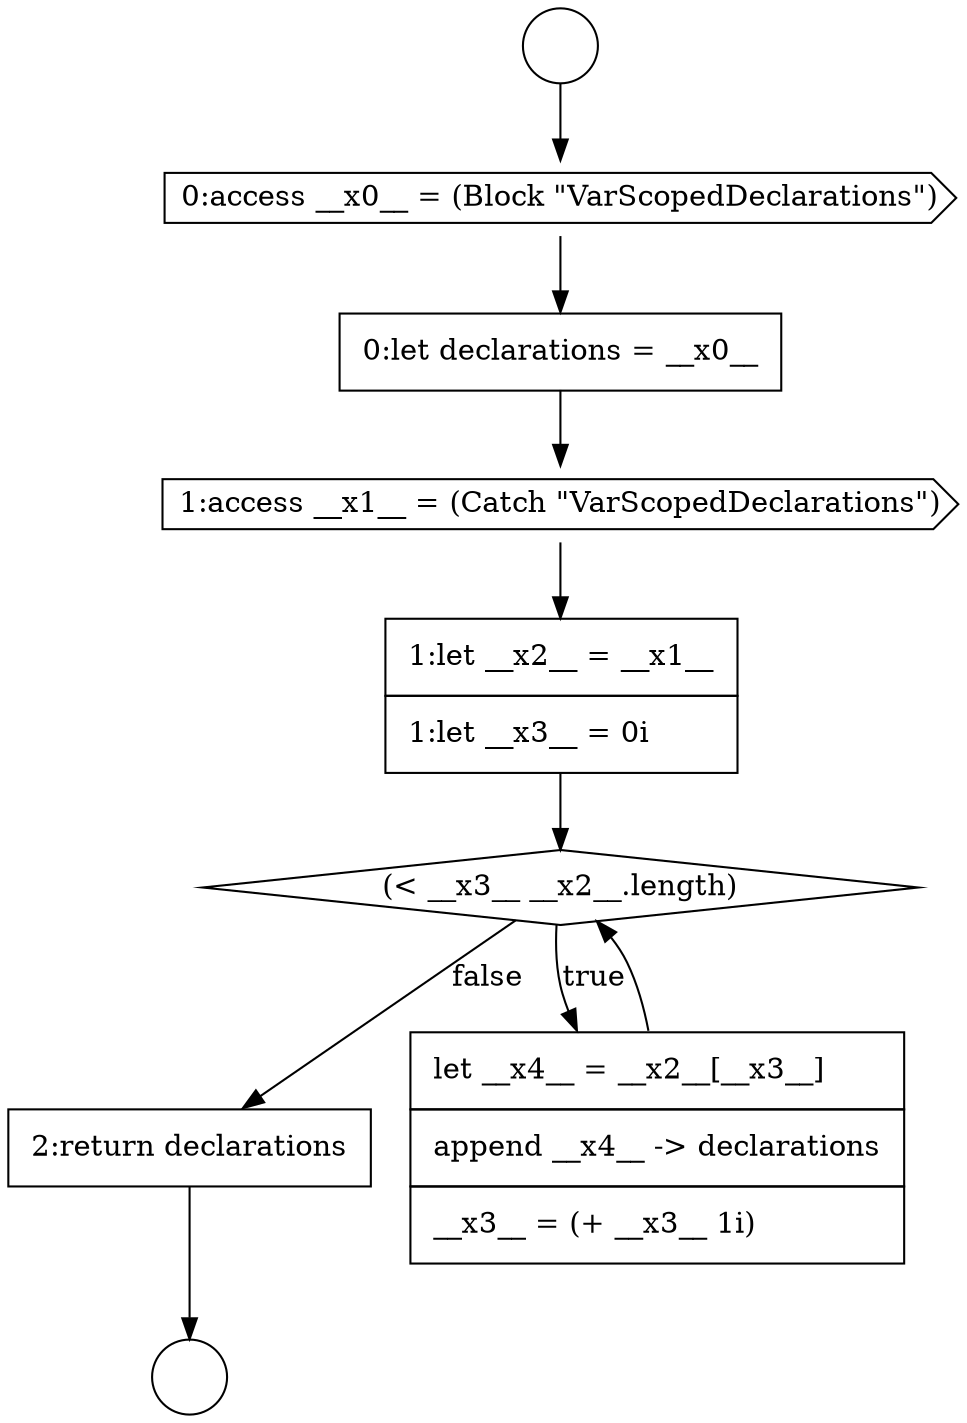 digraph {
  node8141 [shape=cds, label=<<font color="black">1:access __x1__ = (Catch &quot;VarScopedDeclarations&quot;)</font>> color="black" fillcolor="white" style=filled]
  node8145 [shape=none, margin=0, label=<<font color="black">
    <table border="0" cellborder="1" cellspacing="0" cellpadding="10">
      <tr><td align="left">2:return declarations</td></tr>
    </table>
  </font>> color="black" fillcolor="white" style=filled]
  node8138 [shape=circle label=" " color="black" fillcolor="white" style=filled]
  node8139 [shape=cds, label=<<font color="black">0:access __x0__ = (Block &quot;VarScopedDeclarations&quot;)</font>> color="black" fillcolor="white" style=filled]
  node8143 [shape=diamond, label=<<font color="black">(&lt; __x3__ __x2__.length)</font>> color="black" fillcolor="white" style=filled]
  node8140 [shape=none, margin=0, label=<<font color="black">
    <table border="0" cellborder="1" cellspacing="0" cellpadding="10">
      <tr><td align="left">0:let declarations = __x0__</td></tr>
    </table>
  </font>> color="black" fillcolor="white" style=filled]
  node8137 [shape=circle label=" " color="black" fillcolor="white" style=filled]
  node8144 [shape=none, margin=0, label=<<font color="black">
    <table border="0" cellborder="1" cellspacing="0" cellpadding="10">
      <tr><td align="left">let __x4__ = __x2__[__x3__]</td></tr>
      <tr><td align="left">append __x4__ -&gt; declarations</td></tr>
      <tr><td align="left">__x3__ = (+ __x3__ 1i)</td></tr>
    </table>
  </font>> color="black" fillcolor="white" style=filled]
  node8142 [shape=none, margin=0, label=<<font color="black">
    <table border="0" cellborder="1" cellspacing="0" cellpadding="10">
      <tr><td align="left">1:let __x2__ = __x1__</td></tr>
      <tr><td align="left">1:let __x3__ = 0i</td></tr>
    </table>
  </font>> color="black" fillcolor="white" style=filled]
  node8143 -> node8144 [label=<<font color="black">true</font>> color="black"]
  node8143 -> node8145 [label=<<font color="black">false</font>> color="black"]
  node8139 -> node8140 [ color="black"]
  node8145 -> node8138 [ color="black"]
  node8141 -> node8142 [ color="black"]
  node8144 -> node8143 [ color="black"]
  node8137 -> node8139 [ color="black"]
  node8140 -> node8141 [ color="black"]
  node8142 -> node8143 [ color="black"]
}
